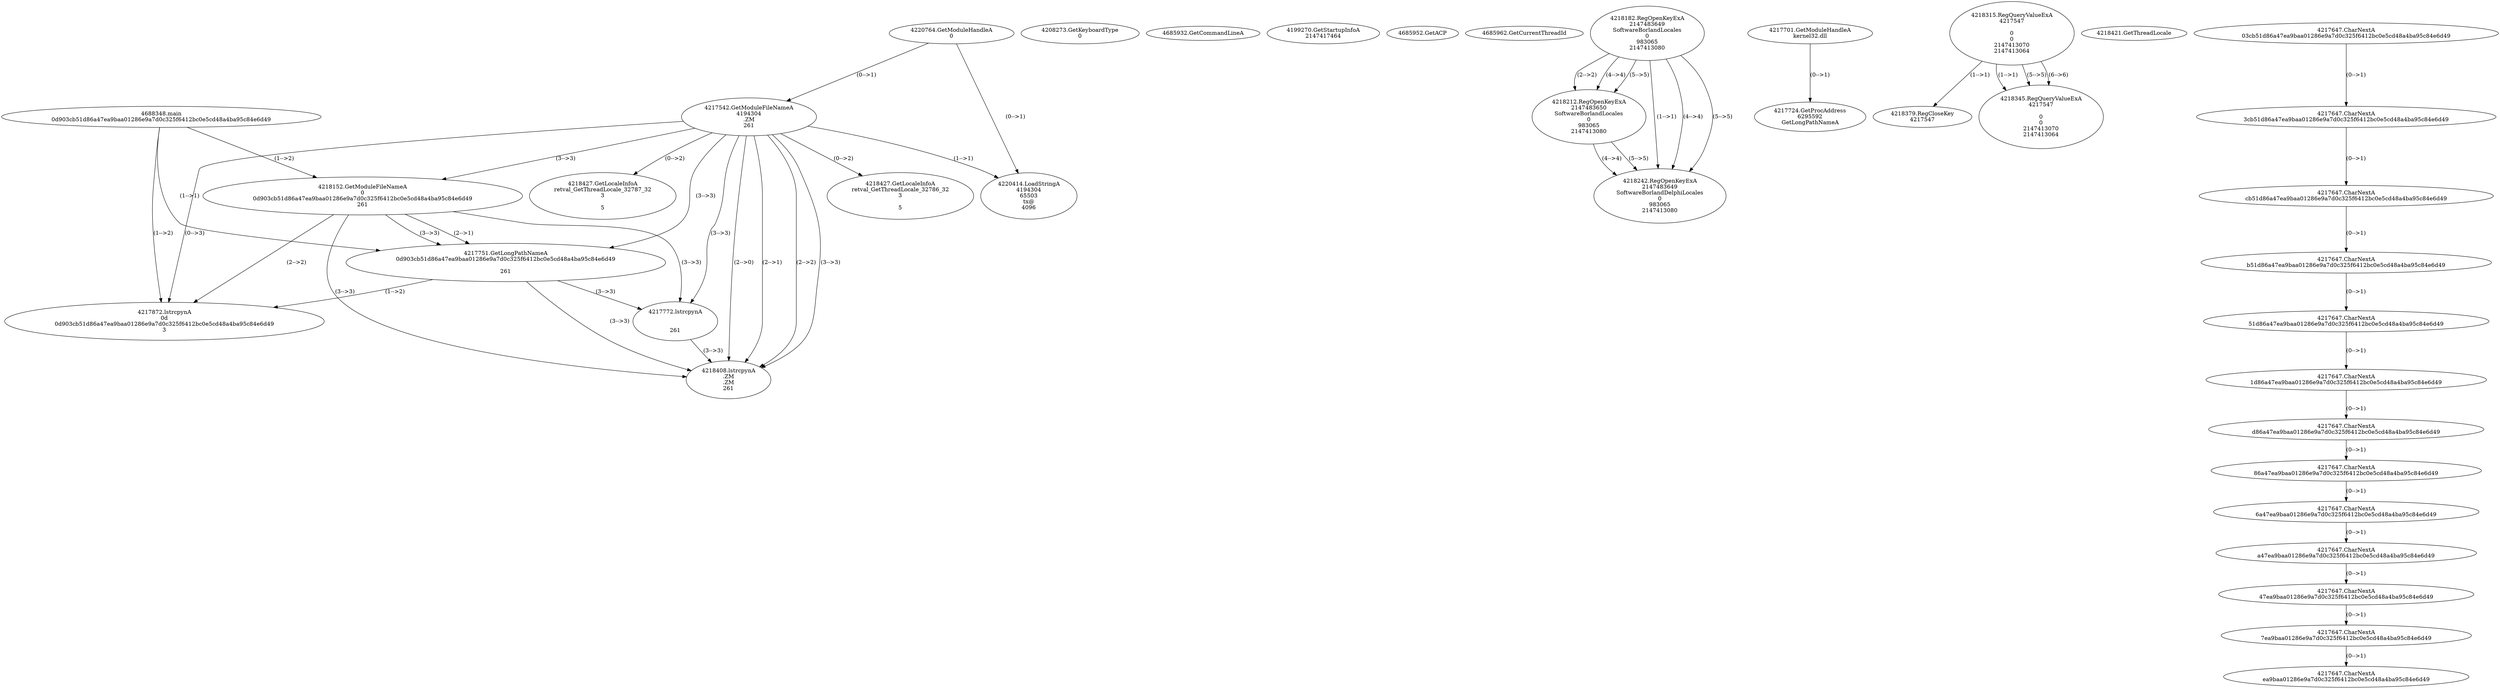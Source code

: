 // Global SCDG with merge call
digraph {
	0 [label="4688348.main
0d903cb51d86a47ea9baa01286e9a7d0c325f6412bc0e5cd48a4ba95c84e6d49"]
	1 [label="4220764.GetModuleHandleA
0"]
	2 [label="4208273.GetKeyboardType
0"]
	3 [label="4685932.GetCommandLineA
"]
	4 [label="4199270.GetStartupInfoA
2147417464"]
	5 [label="4685952.GetACP
"]
	6 [label="4685962.GetCurrentThreadId
"]
	7 [label="4217542.GetModuleFileNameA
4194304
.ZM
261"]
	1 -> 7 [label="(0-->1)"]
	8 [label="4218152.GetModuleFileNameA
0
0d903cb51d86a47ea9baa01286e9a7d0c325f6412bc0e5cd48a4ba95c84e6d49
261"]
	0 -> 8 [label="(1-->2)"]
	7 -> 8 [label="(3-->3)"]
	9 [label="4218182.RegOpenKeyExA
2147483649
Software\Borland\Locales
0
983065
2147413080"]
	10 [label="4218212.RegOpenKeyExA
2147483650
Software\Borland\Locales
0
983065
2147413080"]
	9 -> 10 [label="(2-->2)"]
	9 -> 10 [label="(4-->4)"]
	9 -> 10 [label="(5-->5)"]
	11 [label="4217701.GetModuleHandleA
kernel32.dll"]
	12 [label="4217724.GetProcAddress
6295592
GetLongPathNameA"]
	11 -> 12 [label="(0-->1)"]
	13 [label="4217751.GetLongPathNameA
0d903cb51d86a47ea9baa01286e9a7d0c325f6412bc0e5cd48a4ba95c84e6d49

261"]
	0 -> 13 [label="(1-->1)"]
	8 -> 13 [label="(2-->1)"]
	7 -> 13 [label="(3-->3)"]
	8 -> 13 [label="(3-->3)"]
	14 [label="4217772.lstrcpynA


261"]
	7 -> 14 [label="(3-->3)"]
	8 -> 14 [label="(3-->3)"]
	13 -> 14 [label="(3-->3)"]
	15 [label="4218315.RegQueryValueExA
4217547

0
0
2147413070
2147413064"]
	16 [label="4218379.RegCloseKey
4217547"]
	15 -> 16 [label="(1-->1)"]
	17 [label="4218408.lstrcpynA
.ZM
.ZM
261"]
	7 -> 17 [label="(2-->1)"]
	7 -> 17 [label="(2-->2)"]
	7 -> 17 [label="(3-->3)"]
	8 -> 17 [label="(3-->3)"]
	13 -> 17 [label="(3-->3)"]
	14 -> 17 [label="(3-->3)"]
	7 -> 17 [label="(2-->0)"]
	18 [label="4218421.GetThreadLocale
"]
	19 [label="4218427.GetLocaleInfoA
retval_GetThreadLocale_32786_32
3

5"]
	7 -> 19 [label="(0-->2)"]
	20 [label="4220414.LoadStringA
4194304
65503
tx@
4096"]
	1 -> 20 [label="(0-->1)"]
	7 -> 20 [label="(1-->1)"]
	21 [label="4217872.lstrcpynA
0d
0d903cb51d86a47ea9baa01286e9a7d0c325f6412bc0e5cd48a4ba95c84e6d49
3"]
	0 -> 21 [label="(1-->2)"]
	8 -> 21 [label="(2-->2)"]
	13 -> 21 [label="(1-->2)"]
	7 -> 21 [label="(0-->3)"]
	22 [label="4217647.CharNextA
03cb51d86a47ea9baa01286e9a7d0c325f6412bc0e5cd48a4ba95c84e6d49"]
	23 [label="4217647.CharNextA
3cb51d86a47ea9baa01286e9a7d0c325f6412bc0e5cd48a4ba95c84e6d49"]
	22 -> 23 [label="(0-->1)"]
	24 [label="4217647.CharNextA
cb51d86a47ea9baa01286e9a7d0c325f6412bc0e5cd48a4ba95c84e6d49"]
	23 -> 24 [label="(0-->1)"]
	25 [label="4217647.CharNextA
b51d86a47ea9baa01286e9a7d0c325f6412bc0e5cd48a4ba95c84e6d49"]
	24 -> 25 [label="(0-->1)"]
	26 [label="4217647.CharNextA
51d86a47ea9baa01286e9a7d0c325f6412bc0e5cd48a4ba95c84e6d49"]
	25 -> 26 [label="(0-->1)"]
	27 [label="4217647.CharNextA
1d86a47ea9baa01286e9a7d0c325f6412bc0e5cd48a4ba95c84e6d49"]
	26 -> 27 [label="(0-->1)"]
	28 [label="4218242.RegOpenKeyExA
2147483649
Software\Borland\Delphi\Locales
0
983065
2147413080"]
	9 -> 28 [label="(1-->1)"]
	9 -> 28 [label="(4-->4)"]
	10 -> 28 [label="(4-->4)"]
	9 -> 28 [label="(5-->5)"]
	10 -> 28 [label="(5-->5)"]
	29 [label="4217647.CharNextA
d86a47ea9baa01286e9a7d0c325f6412bc0e5cd48a4ba95c84e6d49"]
	27 -> 29 [label="(0-->1)"]
	30 [label="4217647.CharNextA
86a47ea9baa01286e9a7d0c325f6412bc0e5cd48a4ba95c84e6d49"]
	29 -> 30 [label="(0-->1)"]
	31 [label="4217647.CharNextA
6a47ea9baa01286e9a7d0c325f6412bc0e5cd48a4ba95c84e6d49"]
	30 -> 31 [label="(0-->1)"]
	32 [label="4217647.CharNextA
a47ea9baa01286e9a7d0c325f6412bc0e5cd48a4ba95c84e6d49"]
	31 -> 32 [label="(0-->1)"]
	33 [label="4217647.CharNextA
47ea9baa01286e9a7d0c325f6412bc0e5cd48a4ba95c84e6d49"]
	32 -> 33 [label="(0-->1)"]
	34 [label="4217647.CharNextA
7ea9baa01286e9a7d0c325f6412bc0e5cd48a4ba95c84e6d49"]
	33 -> 34 [label="(0-->1)"]
	35 [label="4217647.CharNextA
ea9baa01286e9a7d0c325f6412bc0e5cd48a4ba95c84e6d49"]
	34 -> 35 [label="(0-->1)"]
	36 [label="4218345.RegQueryValueExA
4217547

0
0
2147413070
2147413064"]
	15 -> 36 [label="(1-->1)"]
	15 -> 36 [label="(5-->5)"]
	15 -> 36 [label="(6-->6)"]
	37 [label="4218427.GetLocaleInfoA
retval_GetThreadLocale_32787_32
3

5"]
	7 -> 37 [label="(0-->2)"]
}
